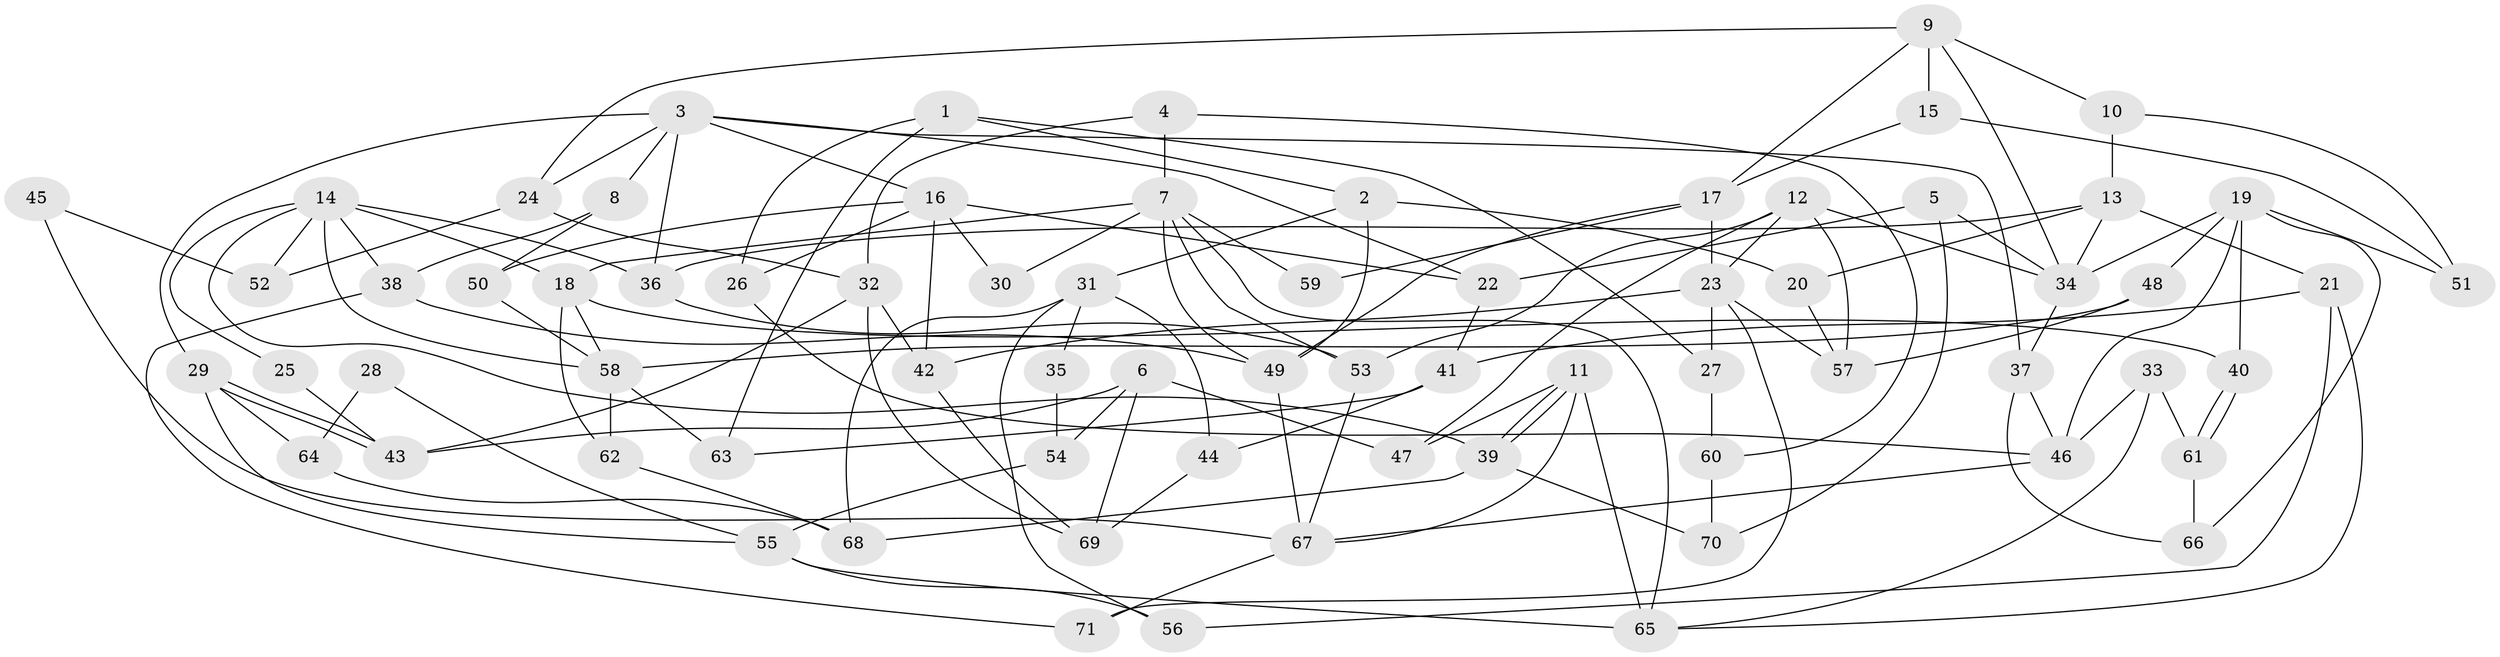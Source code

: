 // coarse degree distribution, {5: 0.18181818181818182, 9: 0.06818181818181818, 8: 0.06818181818181818, 4: 0.18181818181818182, 3: 0.18181818181818182, 6: 0.09090909090909091, 7: 0.11363636363636363, 2: 0.11363636363636363}
// Generated by graph-tools (version 1.1) at 2025/42/03/06/25 10:42:02]
// undirected, 71 vertices, 142 edges
graph export_dot {
graph [start="1"]
  node [color=gray90,style=filled];
  1;
  2;
  3;
  4;
  5;
  6;
  7;
  8;
  9;
  10;
  11;
  12;
  13;
  14;
  15;
  16;
  17;
  18;
  19;
  20;
  21;
  22;
  23;
  24;
  25;
  26;
  27;
  28;
  29;
  30;
  31;
  32;
  33;
  34;
  35;
  36;
  37;
  38;
  39;
  40;
  41;
  42;
  43;
  44;
  45;
  46;
  47;
  48;
  49;
  50;
  51;
  52;
  53;
  54;
  55;
  56;
  57;
  58;
  59;
  60;
  61;
  62;
  63;
  64;
  65;
  66;
  67;
  68;
  69;
  70;
  71;
  1 -- 63;
  1 -- 2;
  1 -- 26;
  1 -- 27;
  2 -- 31;
  2 -- 49;
  2 -- 20;
  3 -- 24;
  3 -- 16;
  3 -- 8;
  3 -- 22;
  3 -- 29;
  3 -- 36;
  3 -- 37;
  4 -- 60;
  4 -- 7;
  4 -- 32;
  5 -- 34;
  5 -- 22;
  5 -- 70;
  6 -- 43;
  6 -- 69;
  6 -- 47;
  6 -- 54;
  7 -- 65;
  7 -- 18;
  7 -- 30;
  7 -- 49;
  7 -- 53;
  7 -- 59;
  8 -- 38;
  8 -- 50;
  9 -- 10;
  9 -- 34;
  9 -- 15;
  9 -- 17;
  9 -- 24;
  10 -- 51;
  10 -- 13;
  11 -- 39;
  11 -- 39;
  11 -- 67;
  11 -- 47;
  11 -- 65;
  12 -- 47;
  12 -- 53;
  12 -- 23;
  12 -- 34;
  12 -- 57;
  13 -- 34;
  13 -- 20;
  13 -- 21;
  13 -- 36;
  14 -- 36;
  14 -- 18;
  14 -- 25;
  14 -- 38;
  14 -- 39;
  14 -- 52;
  14 -- 58;
  15 -- 17;
  15 -- 51;
  16 -- 22;
  16 -- 26;
  16 -- 30;
  16 -- 42;
  16 -- 50;
  17 -- 49;
  17 -- 23;
  17 -- 59;
  18 -- 58;
  18 -- 40;
  18 -- 62;
  19 -- 46;
  19 -- 48;
  19 -- 34;
  19 -- 40;
  19 -- 51;
  19 -- 66;
  20 -- 57;
  21 -- 65;
  21 -- 41;
  21 -- 56;
  22 -- 41;
  23 -- 27;
  23 -- 42;
  23 -- 57;
  23 -- 71;
  24 -- 32;
  24 -- 52;
  25 -- 43;
  26 -- 46;
  27 -- 60;
  28 -- 64;
  28 -- 55;
  29 -- 43;
  29 -- 43;
  29 -- 55;
  29 -- 64;
  31 -- 56;
  31 -- 68;
  31 -- 35;
  31 -- 44;
  32 -- 42;
  32 -- 43;
  32 -- 69;
  33 -- 61;
  33 -- 46;
  33 -- 65;
  34 -- 37;
  35 -- 54;
  36 -- 53;
  37 -- 46;
  37 -- 66;
  38 -- 71;
  38 -- 49;
  39 -- 68;
  39 -- 70;
  40 -- 61;
  40 -- 61;
  41 -- 44;
  41 -- 63;
  42 -- 69;
  44 -- 69;
  45 -- 67;
  45 -- 52;
  46 -- 67;
  48 -- 57;
  48 -- 58;
  49 -- 67;
  50 -- 58;
  53 -- 67;
  54 -- 55;
  55 -- 65;
  55 -- 56;
  58 -- 62;
  58 -- 63;
  60 -- 70;
  61 -- 66;
  62 -- 68;
  64 -- 68;
  67 -- 71;
}
